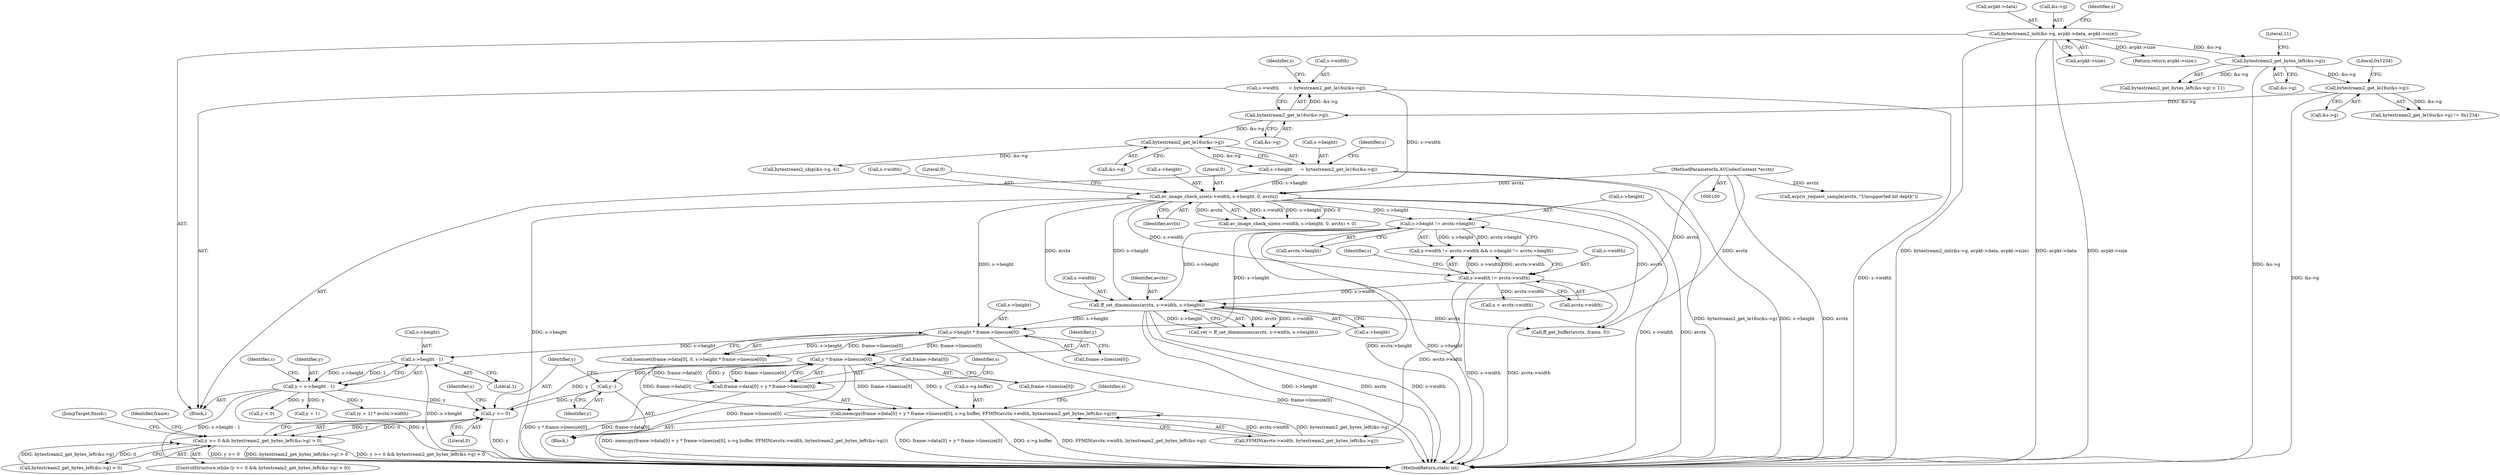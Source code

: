 digraph "0_FFmpeg_8c2ea3030af7b40a3c4275696fb5c76cdb80950a@array" {
"1000891" [label="(Call,y * frame->linesize[0])"];
"1000873" [label="(Call,y >= 0)"];
"1000920" [label="(Call,y--)"];
"1000891" [label="(Call,y * frame->linesize[0])"];
"1000362" [label="(Call,s->height * frame->linesize[0])"];
"1000298" [label="(Call,av_image_check_size(s->width, s->height, 0, avctx))"];
"1000161" [label="(Call,s->width       = bytestream2_get_le16u(&s->g))"];
"1000165" [label="(Call,bytestream2_get_le16u(&s->g))"];
"1000153" [label="(Call,bytestream2_get_le16u(&s->g))"];
"1000143" [label="(Call,bytestream2_get_bytes_left(&s->g))"];
"1000130" [label="(Call,bytestream2_init(&s->g, avpkt->data, avpkt->size))"];
"1000170" [label="(Call,s->height      = bytestream2_get_le16u(&s->g))"];
"1000174" [label="(Call,bytestream2_get_le16u(&s->g))"];
"1000101" [label="(MethodParameterIn,AVCodecContext *avctx)"];
"1000320" [label="(Call,s->height != avctx->height)"];
"1000330" [label="(Call,ff_set_dimensions(avctx, s->width, s->height))"];
"1000313" [label="(Call,s->width != avctx->width)"];
"1000656" [label="(Call,y = s->height - 1)"];
"1000658" [label="(Call,s->height - 1)"];
"1000884" [label="(Call,memcpy(frame->data[0] + y * frame->linesize[0], s->g.buffer, FFMIN(avctx->width, bytestream2_get_bytes_left(&s->g))))"];
"1000885" [label="(Call,frame->data[0] + y * frame->linesize[0])"];
"1000872" [label="(Call,y >= 0 && bytestream2_get_bytes_left(&s->g) > 0)"];
"1000298" [label="(Call,av_image_check_size(s->width, s->height, 0, avctx))"];
"1000891" [label="(Call,y * frame->linesize[0])"];
"1000105" [label="(Block,)"];
"1000324" [label="(Call,avctx->height)"];
"1000873" [label="(Call,y >= 0)"];
"1000174" [label="(Call,bytestream2_get_le16u(&s->g))"];
"1000302" [label="(Call,s->height)"];
"1000898" [label="(Call,s->g.buffer)"];
"1000659" [label="(Call,s->height)"];
"1000931" [label="(MethodReturn,static int)"];
"1000332" [label="(Call,s->width)"];
"1000656" [label="(Call,y = s->height - 1)"];
"1000138" [label="(Call,avpkt->size)"];
"1000331" [label="(Identifier,avctx)"];
"1000667" [label="(Identifier,s)"];
"1000893" [label="(Call,frame->linesize[0])"];
"1000179" [label="(Call,bytestream2_skip(&s->g, 4))"];
"1000657" [label="(Identifier,y)"];
"1000148" [label="(Literal,11)"];
"1000154" [label="(Call,&s->g)"];
"1000883" [label="(Block,)"];
"1000306" [label="(Identifier,avctx)"];
"1000142" [label="(Call,bytestream2_get_bytes_left(&s->g) < 11)"];
"1000322" [label="(Identifier,s)"];
"1000297" [label="(Call,av_image_check_size(s->width, s->height, 0, avctx) < 0)"];
"1000658" [label="(Call,s->height - 1)"];
"1000317" [label="(Call,avctx->width)"];
"1000172" [label="(Identifier,s)"];
"1000366" [label="(Call,frame->linesize[0])"];
"1000662" [label="(Literal,1)"];
"1000312" [label="(Call,s->width != avctx->width && s->height != avctx->height)"];
"1000226" [label="(Call,avpriv_request_sample(avctx, \"Unsupported bit depth\"))"];
"1000875" [label="(Literal,0)"];
"1000880" [label="(Identifier,s)"];
"1000166" [label="(Call,&s->g)"];
"1000299" [label="(Call,s->width)"];
"1000305" [label="(Literal,0)"];
"1000335" [label="(Call,s->height)"];
"1000314" [label="(Call,s->width)"];
"1000130" [label="(Call,bytestream2_init(&s->g, avpkt->data, avpkt->size))"];
"1000158" [label="(Literal,0x1234)"];
"1000165" [label="(Call,bytestream2_get_le16u(&s->g))"];
"1000885" [label="(Call,frame->data[0] + y * frame->linesize[0])"];
"1000320" [label="(Call,s->height != avctx->height)"];
"1000307" [label="(Literal,0)"];
"1000876" [label="(Call,bytestream2_get_bytes_left(&s->g) > 0)"];
"1000162" [label="(Call,s->width)"];
"1000328" [label="(Call,ret = ff_set_dimensions(avctx, s->width, s->height))"];
"1000363" [label="(Call,s->height)"];
"1000171" [label="(Call,s->height)"];
"1000144" [label="(Call,&s->g)"];
"1000888" [label="(Identifier,frame)"];
"1000313" [label="(Call,s->width != avctx->width)"];
"1000802" [label="(Call,y < 0)"];
"1000832" [label="(Call,y + 1)"];
"1000355" [label="(Call,memset(frame->data[0], 0, s->height * frame->linesize[0]))"];
"1000152" [label="(Call,bytestream2_get_le16u(&s->g) != 0x1234)"];
"1000348" [label="(Call,ff_get_buffer(avctx, frame, 0))"];
"1000153" [label="(Call,bytestream2_get_le16u(&s->g))"];
"1000884" [label="(Call,memcpy(frame->data[0] + y * frame->linesize[0], s->g.buffer, FFMIN(avctx->width, bytestream2_get_bytes_left(&s->g))))"];
"1000362" [label="(Call,s->height * frame->linesize[0])"];
"1000821" [label="(Call,x < avctx->width)"];
"1000886" [label="(Call,frame->data[0])"];
"1000872" [label="(Call,y >= 0 && bytestream2_get_bytes_left(&s->g) > 0)"];
"1000170" [label="(Call,s->height      = bytestream2_get_le16u(&s->g))"];
"1000175" [label="(Call,&s->g)"];
"1000321" [label="(Call,s->height)"];
"1000161" [label="(Call,s->width       = bytestream2_get_le16u(&s->g))"];
"1000871" [label="(ControlStructure,while (y >= 0 && bytestream2_get_bytes_left(&s->g) > 0))"];
"1000915" [label="(Identifier,s)"];
"1000874" [label="(Identifier,y)"];
"1000921" [label="(Identifier,y)"];
"1000143" [label="(Call,bytestream2_get_bytes_left(&s->g))"];
"1000831" [label="(Call,(y + 1) * avctx->width)"];
"1000135" [label="(Call,avpkt->data)"];
"1000900" [label="(Identifier,s)"];
"1000920" [label="(Call,y--)"];
"1000922" [label="(JumpTarget,finish:)"];
"1000892" [label="(Identifier,y)"];
"1000330" [label="(Call,ff_set_dimensions(avctx, s->width, s->height))"];
"1000927" [label="(Return,return avpkt->size;)"];
"1000903" [label="(Call,FFMIN(avctx->width, bytestream2_get_bytes_left(&s->g)))"];
"1000131" [label="(Call,&s->g)"];
"1000182" [label="(Identifier,s)"];
"1000146" [label="(Identifier,s)"];
"1000101" [label="(MethodParameterIn,AVCodecContext *avctx)"];
"1000891" -> "1000885"  [label="AST: "];
"1000891" -> "1000893"  [label="CFG: "];
"1000892" -> "1000891"  [label="AST: "];
"1000893" -> "1000891"  [label="AST: "];
"1000885" -> "1000891"  [label="CFG: "];
"1000891" -> "1000931"  [label="DDG: frame->linesize[0]"];
"1000891" -> "1000884"  [label="DDG: y"];
"1000891" -> "1000884"  [label="DDG: frame->linesize[0]"];
"1000891" -> "1000885"  [label="DDG: y"];
"1000891" -> "1000885"  [label="DDG: frame->linesize[0]"];
"1000873" -> "1000891"  [label="DDG: y"];
"1000362" -> "1000891"  [label="DDG: frame->linesize[0]"];
"1000891" -> "1000920"  [label="DDG: y"];
"1000873" -> "1000872"  [label="AST: "];
"1000873" -> "1000875"  [label="CFG: "];
"1000874" -> "1000873"  [label="AST: "];
"1000875" -> "1000873"  [label="AST: "];
"1000880" -> "1000873"  [label="CFG: "];
"1000872" -> "1000873"  [label="CFG: "];
"1000873" -> "1000931"  [label="DDG: y"];
"1000873" -> "1000872"  [label="DDG: y"];
"1000873" -> "1000872"  [label="DDG: 0"];
"1000920" -> "1000873"  [label="DDG: y"];
"1000656" -> "1000873"  [label="DDG: y"];
"1000920" -> "1000883"  [label="AST: "];
"1000920" -> "1000921"  [label="CFG: "];
"1000921" -> "1000920"  [label="AST: "];
"1000874" -> "1000920"  [label="CFG: "];
"1000362" -> "1000355"  [label="AST: "];
"1000362" -> "1000366"  [label="CFG: "];
"1000363" -> "1000362"  [label="AST: "];
"1000366" -> "1000362"  [label="AST: "];
"1000355" -> "1000362"  [label="CFG: "];
"1000362" -> "1000931"  [label="DDG: frame->linesize[0]"];
"1000362" -> "1000355"  [label="DDG: s->height"];
"1000362" -> "1000355"  [label="DDG: frame->linesize[0]"];
"1000298" -> "1000362"  [label="DDG: s->height"];
"1000320" -> "1000362"  [label="DDG: s->height"];
"1000330" -> "1000362"  [label="DDG: s->height"];
"1000362" -> "1000658"  [label="DDG: s->height"];
"1000298" -> "1000297"  [label="AST: "];
"1000298" -> "1000306"  [label="CFG: "];
"1000299" -> "1000298"  [label="AST: "];
"1000302" -> "1000298"  [label="AST: "];
"1000305" -> "1000298"  [label="AST: "];
"1000306" -> "1000298"  [label="AST: "];
"1000307" -> "1000298"  [label="CFG: "];
"1000298" -> "1000931"  [label="DDG: s->width"];
"1000298" -> "1000931"  [label="DDG: avctx"];
"1000298" -> "1000931"  [label="DDG: s->height"];
"1000298" -> "1000297"  [label="DDG: s->width"];
"1000298" -> "1000297"  [label="DDG: s->height"];
"1000298" -> "1000297"  [label="DDG: 0"];
"1000298" -> "1000297"  [label="DDG: avctx"];
"1000161" -> "1000298"  [label="DDG: s->width"];
"1000170" -> "1000298"  [label="DDG: s->height"];
"1000101" -> "1000298"  [label="DDG: avctx"];
"1000298" -> "1000313"  [label="DDG: s->width"];
"1000298" -> "1000320"  [label="DDG: s->height"];
"1000298" -> "1000330"  [label="DDG: avctx"];
"1000298" -> "1000330"  [label="DDG: s->height"];
"1000298" -> "1000348"  [label="DDG: avctx"];
"1000161" -> "1000105"  [label="AST: "];
"1000161" -> "1000165"  [label="CFG: "];
"1000162" -> "1000161"  [label="AST: "];
"1000165" -> "1000161"  [label="AST: "];
"1000172" -> "1000161"  [label="CFG: "];
"1000161" -> "1000931"  [label="DDG: s->width"];
"1000165" -> "1000161"  [label="DDG: &s->g"];
"1000165" -> "1000166"  [label="CFG: "];
"1000166" -> "1000165"  [label="AST: "];
"1000153" -> "1000165"  [label="DDG: &s->g"];
"1000165" -> "1000174"  [label="DDG: &s->g"];
"1000153" -> "1000152"  [label="AST: "];
"1000153" -> "1000154"  [label="CFG: "];
"1000154" -> "1000153"  [label="AST: "];
"1000158" -> "1000153"  [label="CFG: "];
"1000153" -> "1000931"  [label="DDG: &s->g"];
"1000153" -> "1000152"  [label="DDG: &s->g"];
"1000143" -> "1000153"  [label="DDG: &s->g"];
"1000143" -> "1000142"  [label="AST: "];
"1000143" -> "1000144"  [label="CFG: "];
"1000144" -> "1000143"  [label="AST: "];
"1000148" -> "1000143"  [label="CFG: "];
"1000143" -> "1000931"  [label="DDG: &s->g"];
"1000143" -> "1000142"  [label="DDG: &s->g"];
"1000130" -> "1000143"  [label="DDG: &s->g"];
"1000130" -> "1000105"  [label="AST: "];
"1000130" -> "1000138"  [label="CFG: "];
"1000131" -> "1000130"  [label="AST: "];
"1000135" -> "1000130"  [label="AST: "];
"1000138" -> "1000130"  [label="AST: "];
"1000146" -> "1000130"  [label="CFG: "];
"1000130" -> "1000931"  [label="DDG: bytestream2_init(&s->g, avpkt->data, avpkt->size)"];
"1000130" -> "1000931"  [label="DDG: avpkt->data"];
"1000130" -> "1000931"  [label="DDG: avpkt->size"];
"1000130" -> "1000927"  [label="DDG: avpkt->size"];
"1000170" -> "1000105"  [label="AST: "];
"1000170" -> "1000174"  [label="CFG: "];
"1000171" -> "1000170"  [label="AST: "];
"1000174" -> "1000170"  [label="AST: "];
"1000182" -> "1000170"  [label="CFG: "];
"1000170" -> "1000931"  [label="DDG: s->height"];
"1000170" -> "1000931"  [label="DDG: bytestream2_get_le16u(&s->g)"];
"1000174" -> "1000170"  [label="DDG: &s->g"];
"1000174" -> "1000175"  [label="CFG: "];
"1000175" -> "1000174"  [label="AST: "];
"1000174" -> "1000179"  [label="DDG: &s->g"];
"1000101" -> "1000100"  [label="AST: "];
"1000101" -> "1000931"  [label="DDG: avctx"];
"1000101" -> "1000226"  [label="DDG: avctx"];
"1000101" -> "1000330"  [label="DDG: avctx"];
"1000101" -> "1000348"  [label="DDG: avctx"];
"1000320" -> "1000312"  [label="AST: "];
"1000320" -> "1000324"  [label="CFG: "];
"1000321" -> "1000320"  [label="AST: "];
"1000324" -> "1000320"  [label="AST: "];
"1000312" -> "1000320"  [label="CFG: "];
"1000320" -> "1000931"  [label="DDG: avctx->height"];
"1000320" -> "1000931"  [label="DDG: s->height"];
"1000320" -> "1000312"  [label="DDG: s->height"];
"1000320" -> "1000312"  [label="DDG: avctx->height"];
"1000320" -> "1000330"  [label="DDG: s->height"];
"1000330" -> "1000328"  [label="AST: "];
"1000330" -> "1000335"  [label="CFG: "];
"1000331" -> "1000330"  [label="AST: "];
"1000332" -> "1000330"  [label="AST: "];
"1000335" -> "1000330"  [label="AST: "];
"1000328" -> "1000330"  [label="CFG: "];
"1000330" -> "1000931"  [label="DDG: avctx"];
"1000330" -> "1000931"  [label="DDG: s->width"];
"1000330" -> "1000931"  [label="DDG: s->height"];
"1000330" -> "1000328"  [label="DDG: avctx"];
"1000330" -> "1000328"  [label="DDG: s->width"];
"1000330" -> "1000328"  [label="DDG: s->height"];
"1000313" -> "1000330"  [label="DDG: s->width"];
"1000330" -> "1000348"  [label="DDG: avctx"];
"1000313" -> "1000312"  [label="AST: "];
"1000313" -> "1000317"  [label="CFG: "];
"1000314" -> "1000313"  [label="AST: "];
"1000317" -> "1000313"  [label="AST: "];
"1000322" -> "1000313"  [label="CFG: "];
"1000312" -> "1000313"  [label="CFG: "];
"1000313" -> "1000931"  [label="DDG: s->width"];
"1000313" -> "1000931"  [label="DDG: avctx->width"];
"1000313" -> "1000312"  [label="DDG: s->width"];
"1000313" -> "1000312"  [label="DDG: avctx->width"];
"1000313" -> "1000821"  [label="DDG: avctx->width"];
"1000313" -> "1000903"  [label="DDG: avctx->width"];
"1000656" -> "1000105"  [label="AST: "];
"1000656" -> "1000658"  [label="CFG: "];
"1000657" -> "1000656"  [label="AST: "];
"1000658" -> "1000656"  [label="AST: "];
"1000667" -> "1000656"  [label="CFG: "];
"1000656" -> "1000931"  [label="DDG: s->height - 1"];
"1000656" -> "1000931"  [label="DDG: y"];
"1000658" -> "1000656"  [label="DDG: s->height"];
"1000658" -> "1000656"  [label="DDG: 1"];
"1000656" -> "1000802"  [label="DDG: y"];
"1000656" -> "1000831"  [label="DDG: y"];
"1000656" -> "1000832"  [label="DDG: y"];
"1000658" -> "1000662"  [label="CFG: "];
"1000659" -> "1000658"  [label="AST: "];
"1000662" -> "1000658"  [label="AST: "];
"1000658" -> "1000931"  [label="DDG: s->height"];
"1000884" -> "1000883"  [label="AST: "];
"1000884" -> "1000903"  [label="CFG: "];
"1000885" -> "1000884"  [label="AST: "];
"1000898" -> "1000884"  [label="AST: "];
"1000903" -> "1000884"  [label="AST: "];
"1000915" -> "1000884"  [label="CFG: "];
"1000884" -> "1000931"  [label="DDG: memcpy(frame->data[0] + y * frame->linesize[0], s->g.buffer, FFMIN(avctx->width, bytestream2_get_bytes_left(&s->g)))"];
"1000884" -> "1000931"  [label="DDG: frame->data[0] + y * frame->linesize[0]"];
"1000884" -> "1000931"  [label="DDG: s->g.buffer"];
"1000884" -> "1000931"  [label="DDG: FFMIN(avctx->width, bytestream2_get_bytes_left(&s->g))"];
"1000355" -> "1000884"  [label="DDG: frame->data[0]"];
"1000903" -> "1000884"  [label="DDG: avctx->width"];
"1000903" -> "1000884"  [label="DDG: bytestream2_get_bytes_left(&s->g)"];
"1000886" -> "1000885"  [label="AST: "];
"1000900" -> "1000885"  [label="CFG: "];
"1000885" -> "1000931"  [label="DDG: y * frame->linesize[0]"];
"1000885" -> "1000931"  [label="DDG: frame->data[0]"];
"1000355" -> "1000885"  [label="DDG: frame->data[0]"];
"1000872" -> "1000871"  [label="AST: "];
"1000872" -> "1000876"  [label="CFG: "];
"1000876" -> "1000872"  [label="AST: "];
"1000888" -> "1000872"  [label="CFG: "];
"1000922" -> "1000872"  [label="CFG: "];
"1000872" -> "1000931"  [label="DDG: y >= 0 && bytestream2_get_bytes_left(&s->g) > 0"];
"1000872" -> "1000931"  [label="DDG: y >= 0"];
"1000872" -> "1000931"  [label="DDG: bytestream2_get_bytes_left(&s->g) > 0"];
"1000876" -> "1000872"  [label="DDG: bytestream2_get_bytes_left(&s->g)"];
"1000876" -> "1000872"  [label="DDG: 0"];
}
